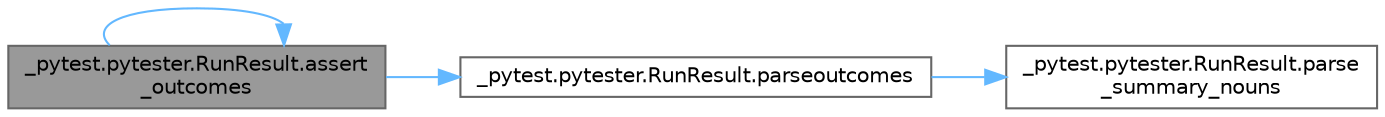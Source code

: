 digraph "_pytest.pytester.RunResult.assert_outcomes"
{
 // LATEX_PDF_SIZE
  bgcolor="transparent";
  edge [fontname=Helvetica,fontsize=10,labelfontname=Helvetica,labelfontsize=10];
  node [fontname=Helvetica,fontsize=10,shape=box,height=0.2,width=0.4];
  rankdir="LR";
  Node1 [id="Node000001",label="_pytest.pytester.RunResult.assert\l_outcomes",height=0.2,width=0.4,color="gray40", fillcolor="grey60", style="filled", fontcolor="black",tooltip=" "];
  Node1 -> Node1 [id="edge1_Node000001_Node000001",color="steelblue1",style="solid",tooltip=" "];
  Node1 -> Node2 [id="edge2_Node000001_Node000002",color="steelblue1",style="solid",tooltip=" "];
  Node2 [id="Node000002",label="_pytest.pytester.RunResult.parseoutcomes",height=0.2,width=0.4,color="grey40", fillcolor="white", style="filled",URL="$class__pytest_1_1pytester_1_1_run_result.html#a6303c4ae3d8915be12c74ec4f9341cea",tooltip=" "];
  Node2 -> Node3 [id="edge3_Node000002_Node000003",color="steelblue1",style="solid",tooltip=" "];
  Node3 [id="Node000003",label="_pytest.pytester.RunResult.parse\l_summary_nouns",height=0.2,width=0.4,color="grey40", fillcolor="white", style="filled",URL="$class__pytest_1_1pytester_1_1_run_result.html#a4d63c9bcde302aba7eb0200ce9525f59",tooltip=" "];
}
